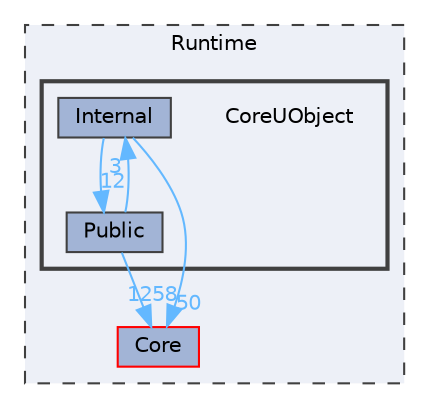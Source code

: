 digraph "CoreUObject"
{
 // INTERACTIVE_SVG=YES
 // LATEX_PDF_SIZE
  bgcolor="transparent";
  edge [fontname=Helvetica,fontsize=10,labelfontname=Helvetica,labelfontsize=10];
  node [fontname=Helvetica,fontsize=10,shape=box,height=0.2,width=0.4];
  compound=true
  subgraph clusterdir_7536b172fbd480bfd146a1b1acd6856b {
    graph [ bgcolor="#edf0f7", pencolor="grey25", label="Runtime", fontname=Helvetica,fontsize=10 style="filled,dashed", URL="dir_7536b172fbd480bfd146a1b1acd6856b.html",tooltip=""]
  dir_0e6cddcc9caa1238c7f3774224afaa45 [label="Core", fillcolor="#a2b4d6", color="red", style="filled", URL="dir_0e6cddcc9caa1238c7f3774224afaa45.html",tooltip=""];
  subgraph clusterdir_4c499e5e32e2b4479ad7e552df73eeae {
    graph [ bgcolor="#edf0f7", pencolor="grey25", label="", fontname=Helvetica,fontsize=10 style="filled,bold", URL="dir_4c499e5e32e2b4479ad7e552df73eeae.html",tooltip=""]
    dir_4c499e5e32e2b4479ad7e552df73eeae [shape=plaintext, label="CoreUObject"];
  dir_251b6c1c0d3138f77b98b98750dd8331 [label="Internal", fillcolor="#a2b4d6", color="grey25", style="filled", URL="dir_251b6c1c0d3138f77b98b98750dd8331.html",tooltip=""];
  dir_d202bf4e5fb27d15ff316e07c12c4ca6 [label="Public", fillcolor="#a2b4d6", color="grey25", style="filled", URL="dir_d202bf4e5fb27d15ff316e07c12c4ca6.html",tooltip=""];
  }
  }
  dir_251b6c1c0d3138f77b98b98750dd8331->dir_0e6cddcc9caa1238c7f3774224afaa45 [headlabel="50", labeldistance=1.5 headhref="dir_000522_000266.html" href="dir_000522_000266.html" color="steelblue1" fontcolor="steelblue1"];
  dir_251b6c1c0d3138f77b98b98750dd8331->dir_d202bf4e5fb27d15ff316e07c12c4ca6 [headlabel="12", labeldistance=1.5 headhref="dir_000522_000934.html" href="dir_000522_000934.html" color="steelblue1" fontcolor="steelblue1"];
  dir_d202bf4e5fb27d15ff316e07c12c4ca6->dir_0e6cddcc9caa1238c7f3774224afaa45 [headlabel="1258", labeldistance=1.5 headhref="dir_000934_000266.html" href="dir_000934_000266.html" color="steelblue1" fontcolor="steelblue1"];
  dir_d202bf4e5fb27d15ff316e07c12c4ca6->dir_251b6c1c0d3138f77b98b98750dd8331 [headlabel="3", labeldistance=1.5 headhref="dir_000934_000522.html" href="dir_000934_000522.html" color="steelblue1" fontcolor="steelblue1"];
}
